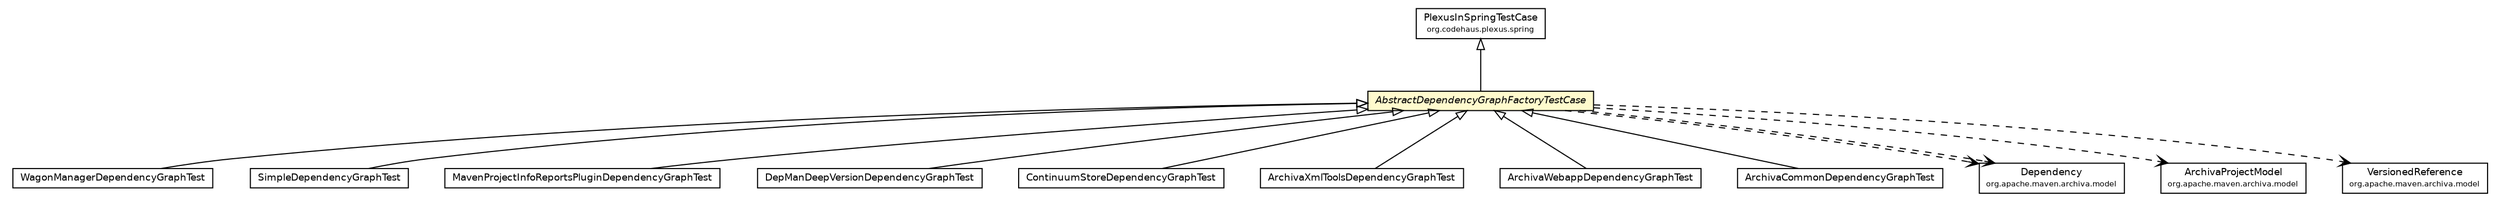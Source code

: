 #!/usr/local/bin/dot
#
# Class diagram 
# Generated by UmlGraph version 4.6 (http://www.spinellis.gr/sw/umlgraph)
#

digraph G {
	edge [fontname="Helvetica",fontsize=10,labelfontname="Helvetica",labelfontsize=10];
	node [fontname="Helvetica",fontsize=10,shape=plaintext];
	// org.apache.maven.archiva.dependency.graph.WagonManagerDependencyGraphTest
	c40645 [label=<<table border="0" cellborder="1" cellspacing="0" cellpadding="2" port="p" href="./WagonManagerDependencyGraphTest.html">
		<tr><td><table border="0" cellspacing="0" cellpadding="1">
			<tr><td> WagonManagerDependencyGraphTest </td></tr>
		</table></td></tr>
		</table>>, fontname="Helvetica", fontcolor="black", fontsize=9.0];
	// org.apache.maven.archiva.dependency.graph.SimpleDependencyGraphTest
	c40647 [label=<<table border="0" cellborder="1" cellspacing="0" cellpadding="2" port="p" href="./SimpleDependencyGraphTest.html">
		<tr><td><table border="0" cellspacing="0" cellpadding="1">
			<tr><td> SimpleDependencyGraphTest </td></tr>
		</table></td></tr>
		</table>>, fontname="Helvetica", fontcolor="black", fontsize=9.0];
	// org.apache.maven.archiva.dependency.graph.MavenProjectInfoReportsPluginDependencyGraphTest
	c40651 [label=<<table border="0" cellborder="1" cellspacing="0" cellpadding="2" port="p" href="./MavenProjectInfoReportsPluginDependencyGraphTest.html">
		<tr><td><table border="0" cellspacing="0" cellpadding="1">
			<tr><td> MavenProjectInfoReportsPluginDependencyGraphTest </td></tr>
		</table></td></tr>
		</table>>, fontname="Helvetica", fontcolor="black", fontsize=9.0];
	// org.apache.maven.archiva.dependency.graph.DepManDeepVersionDependencyGraphTest
	c40654 [label=<<table border="0" cellborder="1" cellspacing="0" cellpadding="2" port="p" href="./DepManDeepVersionDependencyGraphTest.html">
		<tr><td><table border="0" cellspacing="0" cellpadding="1">
			<tr><td> DepManDeepVersionDependencyGraphTest </td></tr>
		</table></td></tr>
		</table>>, fontname="Helvetica", fontcolor="black", fontsize=9.0];
	// org.apache.maven.archiva.dependency.graph.ContinuumStoreDependencyGraphTest
	c40656 [label=<<table border="0" cellborder="1" cellspacing="0" cellpadding="2" port="p" href="./ContinuumStoreDependencyGraphTest.html">
		<tr><td><table border="0" cellspacing="0" cellpadding="1">
			<tr><td> ContinuumStoreDependencyGraphTest </td></tr>
		</table></td></tr>
		</table>>, fontname="Helvetica", fontcolor="black", fontsize=9.0];
	// org.apache.maven.archiva.dependency.graph.ArchivaXmlToolsDependencyGraphTest
	c40658 [label=<<table border="0" cellborder="1" cellspacing="0" cellpadding="2" port="p" href="./ArchivaXmlToolsDependencyGraphTest.html">
		<tr><td><table border="0" cellspacing="0" cellpadding="1">
			<tr><td> ArchivaXmlToolsDependencyGraphTest </td></tr>
		</table></td></tr>
		</table>>, fontname="Helvetica", fontcolor="black", fontsize=9.0];
	// org.apache.maven.archiva.dependency.graph.ArchivaWebappDependencyGraphTest
	c40660 [label=<<table border="0" cellborder="1" cellspacing="0" cellpadding="2" port="p" href="./ArchivaWebappDependencyGraphTest.html">
		<tr><td><table border="0" cellspacing="0" cellpadding="1">
			<tr><td> ArchivaWebappDependencyGraphTest </td></tr>
		</table></td></tr>
		</table>>, fontname="Helvetica", fontcolor="black", fontsize=9.0];
	// org.apache.maven.archiva.dependency.graph.ArchivaCommonDependencyGraphTest
	c40662 [label=<<table border="0" cellborder="1" cellspacing="0" cellpadding="2" port="p" href="./ArchivaCommonDependencyGraphTest.html">
		<tr><td><table border="0" cellspacing="0" cellpadding="1">
			<tr><td> ArchivaCommonDependencyGraphTest </td></tr>
		</table></td></tr>
		</table>>, fontname="Helvetica", fontcolor="black", fontsize=9.0];
	// org.apache.maven.archiva.dependency.graph.AbstractDependencyGraphFactoryTestCase
	c40665 [label=<<table border="0" cellborder="1" cellspacing="0" cellpadding="2" port="p" bgcolor="lemonChiffon" href="./AbstractDependencyGraphFactoryTestCase.html">
		<tr><td><table border="0" cellspacing="0" cellpadding="1">
			<tr><td><font face="Helvetica-Oblique"> AbstractDependencyGraphFactoryTestCase </font></td></tr>
		</table></td></tr>
		</table>>, fontname="Helvetica", fontcolor="black", fontsize=9.0];
	//org.apache.maven.archiva.dependency.graph.WagonManagerDependencyGraphTest extends org.apache.maven.archiva.dependency.graph.AbstractDependencyGraphFactoryTestCase
	c40665:p -> c40645:p [dir=back,arrowtail=empty];
	//org.apache.maven.archiva.dependency.graph.SimpleDependencyGraphTest extends org.apache.maven.archiva.dependency.graph.AbstractDependencyGraphFactoryTestCase
	c40665:p -> c40647:p [dir=back,arrowtail=empty];
	//org.apache.maven.archiva.dependency.graph.MavenProjectInfoReportsPluginDependencyGraphTest extends org.apache.maven.archiva.dependency.graph.AbstractDependencyGraphFactoryTestCase
	c40665:p -> c40651:p [dir=back,arrowtail=empty];
	//org.apache.maven.archiva.dependency.graph.DepManDeepVersionDependencyGraphTest extends org.apache.maven.archiva.dependency.graph.AbstractDependencyGraphFactoryTestCase
	c40665:p -> c40654:p [dir=back,arrowtail=empty];
	//org.apache.maven.archiva.dependency.graph.ContinuumStoreDependencyGraphTest extends org.apache.maven.archiva.dependency.graph.AbstractDependencyGraphFactoryTestCase
	c40665:p -> c40656:p [dir=back,arrowtail=empty];
	//org.apache.maven.archiva.dependency.graph.ArchivaXmlToolsDependencyGraphTest extends org.apache.maven.archiva.dependency.graph.AbstractDependencyGraphFactoryTestCase
	c40665:p -> c40658:p [dir=back,arrowtail=empty];
	//org.apache.maven.archiva.dependency.graph.ArchivaWebappDependencyGraphTest extends org.apache.maven.archiva.dependency.graph.AbstractDependencyGraphFactoryTestCase
	c40665:p -> c40660:p [dir=back,arrowtail=empty];
	//org.apache.maven.archiva.dependency.graph.ArchivaCommonDependencyGraphTest extends org.apache.maven.archiva.dependency.graph.AbstractDependencyGraphFactoryTestCase
	c40665:p -> c40662:p [dir=back,arrowtail=empty];
	//org.apache.maven.archiva.dependency.graph.AbstractDependencyGraphFactoryTestCase extends org.codehaus.plexus.spring.PlexusInSpringTestCase
	c40733:p -> c40665:p [dir=back,arrowtail=empty];
	// org.apache.maven.archiva.dependency.graph.AbstractDependencyGraphFactoryTestCase DEPEND org.apache.maven.archiva.model.Dependency
	c40665:p -> c40734:p [taillabel="", label="", headlabel="", fontname="Helvetica", fontcolor="black", fontsize=10.0, color="black", arrowhead=open, style=dashed];
	// org.apache.maven.archiva.dependency.graph.AbstractDependencyGraphFactoryTestCase DEPEND org.apache.maven.archiva.model.ArchivaProjectModel
	c40665:p -> c40735:p [taillabel="", label="", headlabel="", fontname="Helvetica", fontcolor="black", fontsize=10.0, color="black", arrowhead=open, style=dashed];
	// org.apache.maven.archiva.dependency.graph.AbstractDependencyGraphFactoryTestCase DEPEND org.apache.maven.archiva.model.VersionedReference
	c40665:p -> c40736:p [taillabel="", label="", headlabel="", fontname="Helvetica", fontcolor="black", fontsize=10.0, color="black", arrowhead=open, style=dashed];
	// org.apache.maven.archiva.dependency.graph.AbstractDependencyGraphFactoryTestCase DEPEND org.apache.maven.archiva.model.Dependency
	c40665:p -> c40734:p [taillabel="", label="", headlabel="", fontname="Helvetica", fontcolor="black", fontsize=10.0, color="black", arrowhead=open, style=dashed];
	// org.apache.maven.archiva.model.Dependency
	c40734 [label=<<table border="0" cellborder="1" cellspacing="0" cellpadding="2" port="p" href="http://java.sun.com/j2se/1.4.2/docs/api/org/apache/maven/archiva/model/Dependency.html">
		<tr><td><table border="0" cellspacing="0" cellpadding="1">
			<tr><td> Dependency </td></tr>
			<tr><td><font point-size="7.0"> org.apache.maven.archiva.model </font></td></tr>
		</table></td></tr>
		</table>>, fontname="Helvetica", fontcolor="black", fontsize=9.0];
	// org.apache.maven.archiva.model.VersionedReference
	c40736 [label=<<table border="0" cellborder="1" cellspacing="0" cellpadding="2" port="p" href="http://java.sun.com/j2se/1.4.2/docs/api/org/apache/maven/archiva/model/VersionedReference.html">
		<tr><td><table border="0" cellspacing="0" cellpadding="1">
			<tr><td> VersionedReference </td></tr>
			<tr><td><font point-size="7.0"> org.apache.maven.archiva.model </font></td></tr>
		</table></td></tr>
		</table>>, fontname="Helvetica", fontcolor="black", fontsize=9.0];
	// org.apache.maven.archiva.model.ArchivaProjectModel
	c40735 [label=<<table border="0" cellborder="1" cellspacing="0" cellpadding="2" port="p" href="http://java.sun.com/j2se/1.4.2/docs/api/org/apache/maven/archiva/model/ArchivaProjectModel.html">
		<tr><td><table border="0" cellspacing="0" cellpadding="1">
			<tr><td> ArchivaProjectModel </td></tr>
			<tr><td><font point-size="7.0"> org.apache.maven.archiva.model </font></td></tr>
		</table></td></tr>
		</table>>, fontname="Helvetica", fontcolor="black", fontsize=9.0];
	// org.codehaus.plexus.spring.PlexusInSpringTestCase
	c40733 [label=<<table border="0" cellborder="1" cellspacing="0" cellpadding="2" port="p" href="http://java.sun.com/j2se/1.4.2/docs/api/org/codehaus/plexus/spring/PlexusInSpringTestCase.html">
		<tr><td><table border="0" cellspacing="0" cellpadding="1">
			<tr><td> PlexusInSpringTestCase </td></tr>
			<tr><td><font point-size="7.0"> org.codehaus.plexus.spring </font></td></tr>
		</table></td></tr>
		</table>>, fontname="Helvetica", fontcolor="black", fontsize=9.0];
}

